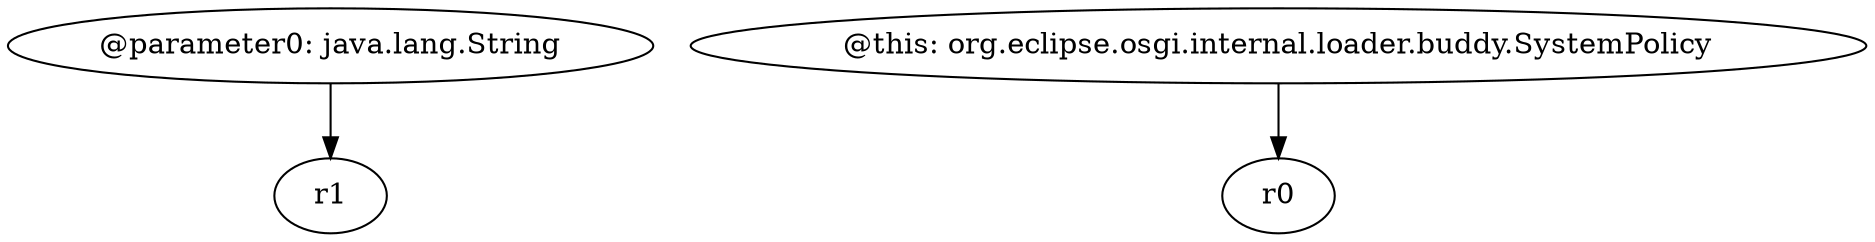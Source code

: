 digraph g {
0[label="@parameter0: java.lang.String"]
1[label="r1"]
0->1[label=""]
2[label="@this: org.eclipse.osgi.internal.loader.buddy.SystemPolicy"]
3[label="r0"]
2->3[label=""]
}